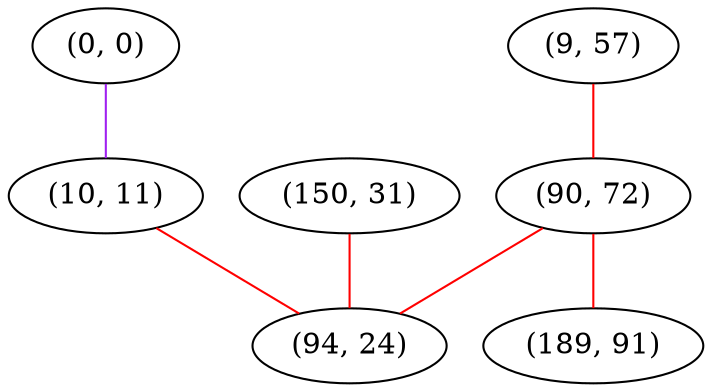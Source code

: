 graph "" {
"(0, 0)";
"(10, 11)";
"(9, 57)";
"(90, 72)";
"(150, 31)";
"(94, 24)";
"(189, 91)";
"(0, 0)" -- "(10, 11)"  [color=purple, key=0, weight=4];
"(10, 11)" -- "(94, 24)"  [color=red, key=0, weight=1];
"(9, 57)" -- "(90, 72)"  [color=red, key=0, weight=1];
"(90, 72)" -- "(94, 24)"  [color=red, key=0, weight=1];
"(90, 72)" -- "(189, 91)"  [color=red, key=0, weight=1];
"(150, 31)" -- "(94, 24)"  [color=red, key=0, weight=1];
}

